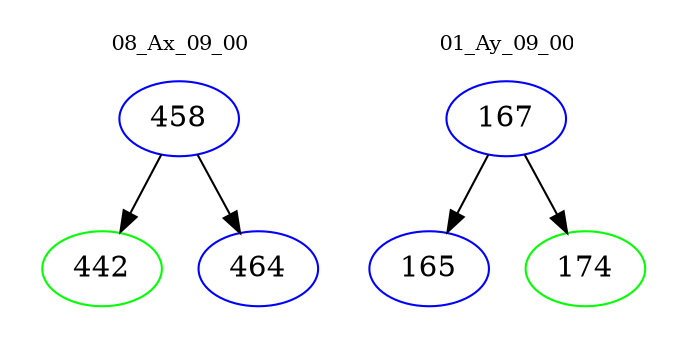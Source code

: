 digraph{
subgraph cluster_0 {
color = white
label = "08_Ax_09_00";
fontsize=10;
T0_458 [label="458", color="blue"]
T0_458 -> T0_442 [color="black"]
T0_442 [label="442", color="green"]
T0_458 -> T0_464 [color="black"]
T0_464 [label="464", color="blue"]
}
subgraph cluster_1 {
color = white
label = "01_Ay_09_00";
fontsize=10;
T1_167 [label="167", color="blue"]
T1_167 -> T1_165 [color="black"]
T1_165 [label="165", color="blue"]
T1_167 -> T1_174 [color="black"]
T1_174 [label="174", color="green"]
}
}
